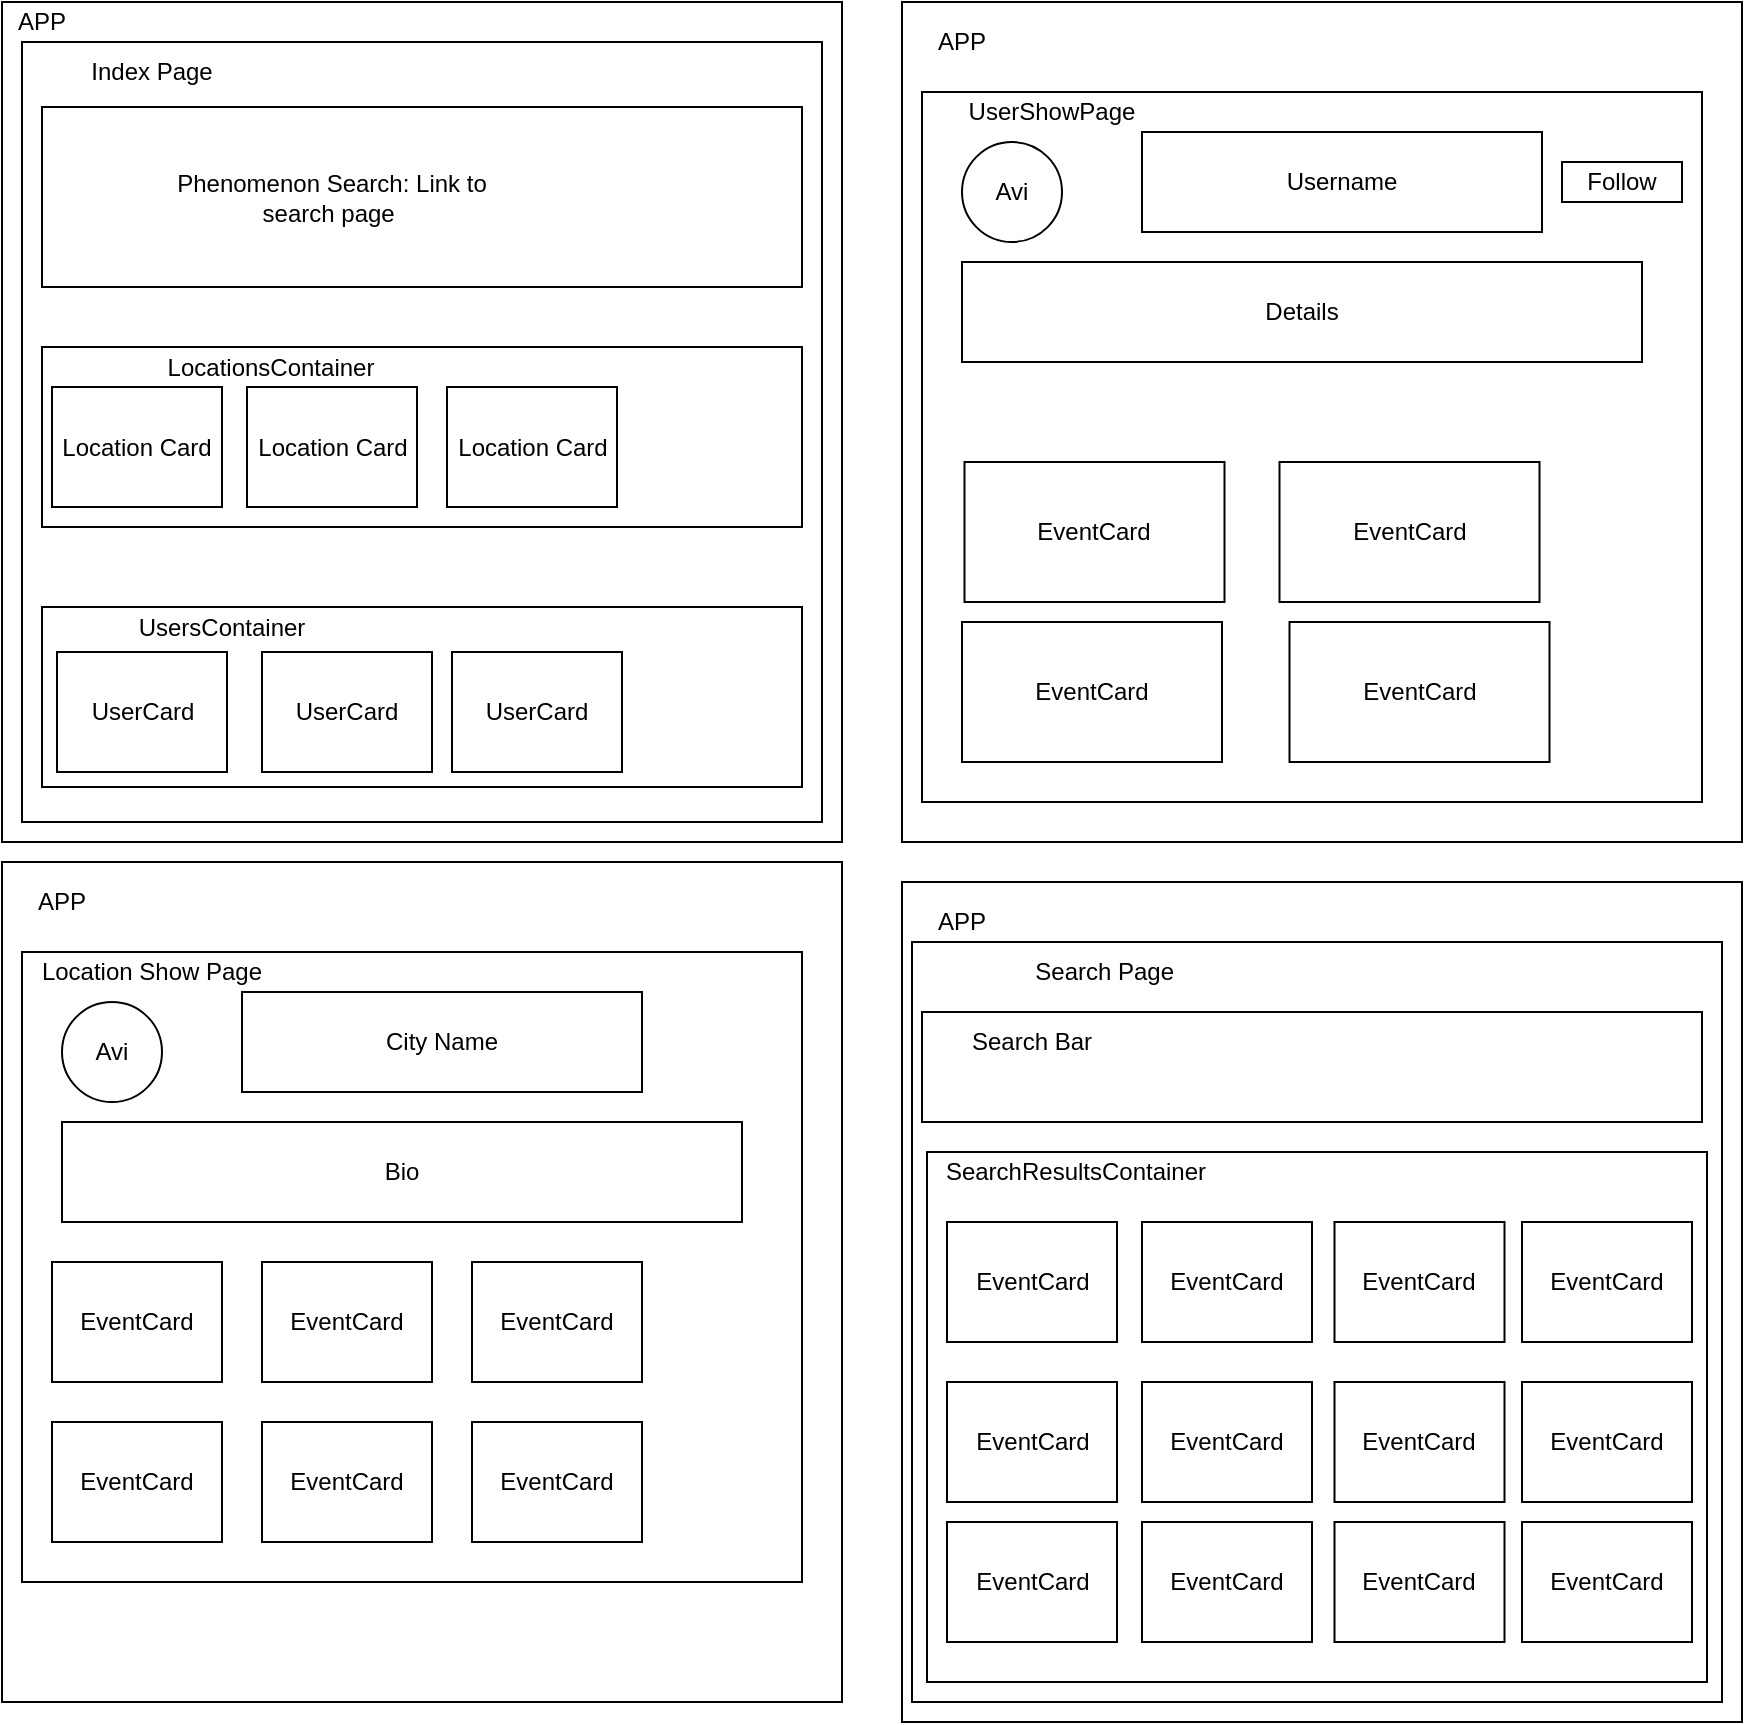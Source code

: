 <mxfile version="13.1.3">
    <diagram id="G6u2pa_VjVDDQZ0H6Lm_" name="Page-1">
        <mxGraphModel dx="942" dy="530" grid="1" gridSize="10" guides="1" tooltips="1" connect="1" arrows="1" fold="1" page="1" pageScale="1" pageWidth="1100" pageHeight="850" math="0" shadow="0">
            <root>
                <mxCell id="0"/>
                <mxCell id="1" parent="0"/>
                <mxCell id="fZP8IcHrs8CvVbbr-H_v-1" value="" style="whiteSpace=wrap;html=1;aspect=fixed;align=left;" parent="1" vertex="1">
                    <mxGeometry x="20" y="40" width="420" height="420" as="geometry"/>
                </mxCell>
                <mxCell id="fZP8IcHrs8CvVbbr-H_v-132" value="" style="rounded=0;whiteSpace=wrap;html=1;" parent="1" vertex="1">
                    <mxGeometry x="30" y="60" width="400" height="390" as="geometry"/>
                </mxCell>
                <mxCell id="fZP8IcHrs8CvVbbr-H_v-97" value="" style="whiteSpace=wrap;html=1;aspect=fixed;align=left;" parent="1" vertex="1">
                    <mxGeometry x="470" y="480" width="420" height="420" as="geometry"/>
                </mxCell>
                <mxCell id="fZP8IcHrs8CvVbbr-H_v-130" value="" style="rounded=0;whiteSpace=wrap;html=1;" parent="1" vertex="1">
                    <mxGeometry x="475" y="510" width="405" height="380" as="geometry"/>
                </mxCell>
                <mxCell id="fZP8IcHrs8CvVbbr-H_v-47" value="" style="whiteSpace=wrap;html=1;aspect=fixed;align=left;" parent="1" vertex="1">
                    <mxGeometry x="470" y="40" width="420" height="420" as="geometry"/>
                </mxCell>
                <mxCell id="fZP8IcHrs8CvVbbr-H_v-74" value="" style="rounded=0;whiteSpace=wrap;html=1;" parent="1" vertex="1">
                    <mxGeometry x="480" y="260" width="390" height="160" as="geometry"/>
                </mxCell>
                <mxCell id="fZP8IcHrs8CvVbbr-H_v-3" value="" style="rounded=0;whiteSpace=wrap;html=1;" parent="1" vertex="1">
                    <mxGeometry x="40" y="92.5" width="380" height="90" as="geometry"/>
                </mxCell>
                <mxCell id="fZP8IcHrs8CvVbbr-H_v-2" value="APP" style="text;html=1;strokeColor=none;fillColor=none;align=center;verticalAlign=middle;whiteSpace=wrap;rounded=0;" parent="1" vertex="1">
                    <mxGeometry x="20" y="40" width="40" height="20" as="geometry"/>
                </mxCell>
                <mxCell id="fZP8IcHrs8CvVbbr-H_v-4" value="Phenomenon Search: Link to search page&amp;nbsp;" style="text;html=1;strokeColor=none;fillColor=none;align=center;verticalAlign=middle;whiteSpace=wrap;rounded=0;" parent="1" vertex="1">
                    <mxGeometry x="90" y="127.5" width="190" height="20" as="geometry"/>
                </mxCell>
                <mxCell id="fZP8IcHrs8CvVbbr-H_v-48" value="APP" style="text;html=1;strokeColor=none;fillColor=none;align=center;verticalAlign=middle;whiteSpace=wrap;rounded=0;" parent="1" vertex="1">
                    <mxGeometry x="480" y="50" width="40" height="20" as="geometry"/>
                </mxCell>
                <mxCell id="fZP8IcHrs8CvVbbr-H_v-49" value="" style="rounded=0;whiteSpace=wrap;html=1;" parent="1" vertex="1">
                    <mxGeometry x="40" y="212.5" width="380" height="90" as="geometry"/>
                </mxCell>
                <mxCell id="fZP8IcHrs8CvVbbr-H_v-50" value="" style="rounded=0;whiteSpace=wrap;html=1;" parent="1" vertex="1">
                    <mxGeometry x="40" y="342.5" width="380" height="90" as="geometry"/>
                </mxCell>
                <mxCell id="fZP8IcHrs8CvVbbr-H_v-6" value="LocationsContainer" style="text;html=1;strokeColor=none;fillColor=none;align=center;verticalAlign=middle;whiteSpace=wrap;rounded=0;" parent="1" vertex="1">
                    <mxGeometry x="47.5" y="212.5" width="212.5" height="20" as="geometry"/>
                </mxCell>
                <mxCell id="fZP8IcHrs8CvVbbr-H_v-8" value="UsersContainer" style="text;html=1;strokeColor=none;fillColor=none;align=center;verticalAlign=middle;whiteSpace=wrap;rounded=0;" parent="1" vertex="1">
                    <mxGeometry x="40" y="342.5" width="180" height="20" as="geometry"/>
                </mxCell>
                <mxCell id="fZP8IcHrs8CvVbbr-H_v-66" value="" style="rounded=0;whiteSpace=wrap;html=1;" parent="1" vertex="1">
                    <mxGeometry x="480" y="85" width="390" height="355" as="geometry"/>
                </mxCell>
                <mxCell id="fZP8IcHrs8CvVbbr-H_v-67" value="Avi" style="ellipse;whiteSpace=wrap;html=1;aspect=fixed;" parent="1" vertex="1">
                    <mxGeometry x="500" y="110" width="50" height="50" as="geometry"/>
                </mxCell>
                <mxCell id="fZP8IcHrs8CvVbbr-H_v-68" value="Username" style="rounded=0;whiteSpace=wrap;html=1;" parent="1" vertex="1">
                    <mxGeometry x="590" y="105" width="200" height="50" as="geometry"/>
                </mxCell>
                <mxCell id="fZP8IcHrs8CvVbbr-H_v-69" value="Details" style="rounded=0;whiteSpace=wrap;html=1;" parent="1" vertex="1">
                    <mxGeometry x="500" y="170" width="340" height="50" as="geometry"/>
                </mxCell>
                <mxCell id="fZP8IcHrs8CvVbbr-H_v-70" value="EventCard" style="rounded=0;whiteSpace=wrap;html=1;" parent="1" vertex="1">
                    <mxGeometry x="501.25" y="270" width="130" height="70" as="geometry"/>
                </mxCell>
                <mxCell id="fZP8IcHrs8CvVbbr-H_v-77" value="UserShowPage" style="text;html=1;strokeColor=none;fillColor=none;align=center;verticalAlign=middle;whiteSpace=wrap;rounded=0;" parent="1" vertex="1">
                    <mxGeometry x="480" y="85" width="130" height="20" as="geometry"/>
                </mxCell>
                <mxCell id="fZP8IcHrs8CvVbbr-H_v-78" value="" style="whiteSpace=wrap;html=1;aspect=fixed;align=left;" parent="1" vertex="1">
                    <mxGeometry x="20" y="470" width="420" height="420" as="geometry"/>
                </mxCell>
                <mxCell id="fZP8IcHrs8CvVbbr-H_v-80" value="APP" style="text;html=1;strokeColor=none;fillColor=none;align=center;verticalAlign=middle;whiteSpace=wrap;rounded=0;" parent="1" vertex="1">
                    <mxGeometry x="30" y="480" width="40" height="20" as="geometry"/>
                </mxCell>
                <mxCell id="fZP8IcHrs8CvVbbr-H_v-81" value="" style="rounded=0;whiteSpace=wrap;html=1;" parent="1" vertex="1">
                    <mxGeometry x="30" y="515" width="390" height="315" as="geometry"/>
                </mxCell>
                <mxCell id="fZP8IcHrs8CvVbbr-H_v-82" value="Avi" style="ellipse;whiteSpace=wrap;html=1;aspect=fixed;" parent="1" vertex="1">
                    <mxGeometry x="50" y="540" width="50" height="50" as="geometry"/>
                </mxCell>
                <mxCell id="fZP8IcHrs8CvVbbr-H_v-83" value="City Name" style="rounded=0;whiteSpace=wrap;html=1;" parent="1" vertex="1">
                    <mxGeometry x="140" y="535" width="200" height="50" as="geometry"/>
                </mxCell>
                <mxCell id="fZP8IcHrs8CvVbbr-H_v-84" value="Bio" style="rounded=0;whiteSpace=wrap;html=1;" parent="1" vertex="1">
                    <mxGeometry x="50" y="600" width="340" height="50" as="geometry"/>
                </mxCell>
                <mxCell id="fZP8IcHrs8CvVbbr-H_v-89" value="Location Show Page" style="text;html=1;strokeColor=none;fillColor=none;align=center;verticalAlign=middle;whiteSpace=wrap;rounded=0;" parent="1" vertex="1">
                    <mxGeometry x="30" y="515" width="130" height="20" as="geometry"/>
                </mxCell>
                <mxCell id="fZP8IcHrs8CvVbbr-H_v-98" value="" style="rounded=0;whiteSpace=wrap;html=1;" parent="1" vertex="1">
                    <mxGeometry x="482.5" y="615" width="390" height="265" as="geometry"/>
                </mxCell>
                <mxCell id="fZP8IcHrs8CvVbbr-H_v-99" value="APP" style="text;html=1;strokeColor=none;fillColor=none;align=center;verticalAlign=middle;whiteSpace=wrap;rounded=0;" parent="1" vertex="1">
                    <mxGeometry x="480" y="490" width="40" height="20" as="geometry"/>
                </mxCell>
                <mxCell id="fZP8IcHrs8CvVbbr-H_v-100" value="" style="rounded=0;whiteSpace=wrap;html=1;" parent="1" vertex="1">
                    <mxGeometry x="480" y="545" width="390" height="55" as="geometry"/>
                </mxCell>
                <mxCell id="fZP8IcHrs8CvVbbr-H_v-108" value="Search Bar" style="text;html=1;strokeColor=none;fillColor=none;align=center;verticalAlign=middle;whiteSpace=wrap;rounded=0;" parent="1" vertex="1">
                    <mxGeometry x="470" y="550" width="130" height="20" as="geometry"/>
                </mxCell>
                <mxCell id="fZP8IcHrs8CvVbbr-H_v-129" value="Follow" style="rounded=0;whiteSpace=wrap;html=1;" parent="1" vertex="1">
                    <mxGeometry x="800" y="120" width="60" height="20" as="geometry"/>
                </mxCell>
                <mxCell id="fZP8IcHrs8CvVbbr-H_v-131" value="Search Page&amp;nbsp;" style="text;html=1;strokeColor=none;fillColor=none;align=center;verticalAlign=middle;whiteSpace=wrap;rounded=0;" parent="1" vertex="1">
                    <mxGeometry x="486.25" y="515" width="173.75" height="20" as="geometry"/>
                </mxCell>
                <mxCell id="fZP8IcHrs8CvVbbr-H_v-133" value="Index Page" style="text;html=1;strokeColor=none;fillColor=none;align=center;verticalAlign=middle;whiteSpace=wrap;rounded=0;" parent="1" vertex="1">
                    <mxGeometry x="40" y="65" width="110" height="20" as="geometry"/>
                </mxCell>
                <mxCell id="2" value="EventCard" style="rounded=0;whiteSpace=wrap;html=1;" vertex="1" parent="1">
                    <mxGeometry x="658.75" y="270" width="130" height="70" as="geometry"/>
                </mxCell>
                <mxCell id="3" value="&lt;span&gt;EventCard&lt;/span&gt;" style="rounded=0;whiteSpace=wrap;html=1;" vertex="1" parent="1">
                    <mxGeometry x="500" y="350" width="130" height="70" as="geometry"/>
                </mxCell>
                <mxCell id="4" value="EventCard" style="rounded=0;whiteSpace=wrap;html=1;" vertex="1" parent="1">
                    <mxGeometry x="663.75" y="350" width="130" height="70" as="geometry"/>
                </mxCell>
                <mxCell id="5" value="Location Card" style="rounded=0;whiteSpace=wrap;html=1;" vertex="1" parent="1">
                    <mxGeometry x="45" y="232.5" width="85" height="60" as="geometry"/>
                </mxCell>
                <mxCell id="6" value="Location Card" style="rounded=0;whiteSpace=wrap;html=1;" vertex="1" parent="1">
                    <mxGeometry x="142.5" y="232.5" width="85" height="60" as="geometry"/>
                </mxCell>
                <mxCell id="7" value="Location Card" style="rounded=0;whiteSpace=wrap;html=1;" vertex="1" parent="1">
                    <mxGeometry x="242.5" y="232.5" width="85" height="60" as="geometry"/>
                </mxCell>
                <mxCell id="8" value="UserCard" style="rounded=0;whiteSpace=wrap;html=1;" vertex="1" parent="1">
                    <mxGeometry x="47.5" y="365" width="85" height="60" as="geometry"/>
                </mxCell>
                <mxCell id="9" value="UserCard" style="rounded=0;whiteSpace=wrap;html=1;" vertex="1" parent="1">
                    <mxGeometry x="245" y="365" width="85" height="60" as="geometry"/>
                </mxCell>
                <mxCell id="10" value="UserCard" style="rounded=0;whiteSpace=wrap;html=1;" vertex="1" parent="1">
                    <mxGeometry x="150" y="365" width="85" height="60" as="geometry"/>
                </mxCell>
                <mxCell id="11" value="EventCard" style="rounded=0;whiteSpace=wrap;html=1;" vertex="1" parent="1">
                    <mxGeometry x="45" y="670" width="85" height="60" as="geometry"/>
                </mxCell>
                <mxCell id="12" value="EventCard" style="rounded=0;whiteSpace=wrap;html=1;" vertex="1" parent="1">
                    <mxGeometry x="150" y="670" width="85" height="60" as="geometry"/>
                </mxCell>
                <mxCell id="13" value="EventCard" style="rounded=0;whiteSpace=wrap;html=1;" vertex="1" parent="1">
                    <mxGeometry x="255" y="670" width="85" height="60" as="geometry"/>
                </mxCell>
                <mxCell id="14" value="EventCard" style="rounded=0;whiteSpace=wrap;html=1;" vertex="1" parent="1">
                    <mxGeometry x="45" y="750" width="85" height="60" as="geometry"/>
                </mxCell>
                <mxCell id="15" value="EventCard" style="rounded=0;whiteSpace=wrap;html=1;" vertex="1" parent="1">
                    <mxGeometry x="150" y="750" width="85" height="60" as="geometry"/>
                </mxCell>
                <mxCell id="16" value="EventCard" style="rounded=0;whiteSpace=wrap;html=1;" vertex="1" parent="1">
                    <mxGeometry x="255" y="750" width="85" height="60" as="geometry"/>
                </mxCell>
                <mxCell id="17" value="EventCard" style="rounded=0;whiteSpace=wrap;html=1;" vertex="1" parent="1">
                    <mxGeometry x="492.5" y="650" width="85" height="60" as="geometry"/>
                </mxCell>
                <mxCell id="18" value="EventCard" style="rounded=0;whiteSpace=wrap;html=1;" vertex="1" parent="1">
                    <mxGeometry x="492.5" y="730" width="85" height="60" as="geometry"/>
                </mxCell>
                <mxCell id="19" value="EventCard" style="rounded=0;whiteSpace=wrap;html=1;" vertex="1" parent="1">
                    <mxGeometry x="590" y="650" width="85" height="60" as="geometry"/>
                </mxCell>
                <mxCell id="20" value="SearchResultsContainer" style="text;html=1;strokeColor=none;fillColor=none;align=center;verticalAlign=middle;whiteSpace=wrap;rounded=0;" vertex="1" parent="1">
                    <mxGeometry x="470" y="615" width="173.75" height="20" as="geometry"/>
                </mxCell>
                <mxCell id="21" value="EventCard" style="rounded=0;whiteSpace=wrap;html=1;" vertex="1" parent="1">
                    <mxGeometry x="590" y="730" width="85" height="60" as="geometry"/>
                </mxCell>
                <mxCell id="22" value="EventCard" style="rounded=0;whiteSpace=wrap;html=1;" vertex="1" parent="1">
                    <mxGeometry x="686.25" y="650" width="85" height="60" as="geometry"/>
                </mxCell>
                <mxCell id="23" value="EventCard" style="rounded=0;whiteSpace=wrap;html=1;" vertex="1" parent="1">
                    <mxGeometry x="686.25" y="730" width="85" height="60" as="geometry"/>
                </mxCell>
                <mxCell id="24" value="EventCard" style="rounded=0;whiteSpace=wrap;html=1;" vertex="1" parent="1">
                    <mxGeometry x="780" y="650" width="85" height="60" as="geometry"/>
                </mxCell>
                <mxCell id="25" value="EventCard" style="rounded=0;whiteSpace=wrap;html=1;" vertex="1" parent="1">
                    <mxGeometry x="780" y="730" width="85" height="60" as="geometry"/>
                </mxCell>
                <mxCell id="26" value="EventCard" style="rounded=0;whiteSpace=wrap;html=1;" vertex="1" parent="1">
                    <mxGeometry x="492.5" y="800" width="85" height="60" as="geometry"/>
                </mxCell>
                <mxCell id="27" value="EventCard" style="rounded=0;whiteSpace=wrap;html=1;" vertex="1" parent="1">
                    <mxGeometry x="590" y="800" width="85" height="60" as="geometry"/>
                </mxCell>
                <mxCell id="28" value="EventCard" style="rounded=0;whiteSpace=wrap;html=1;" vertex="1" parent="1">
                    <mxGeometry x="686.25" y="800" width="85" height="60" as="geometry"/>
                </mxCell>
                <mxCell id="29" value="EventCard" style="rounded=0;whiteSpace=wrap;html=1;" vertex="1" parent="1">
                    <mxGeometry x="780" y="800" width="85" height="60" as="geometry"/>
                </mxCell>
            </root>
        </mxGraphModel>
    </diagram>
</mxfile>